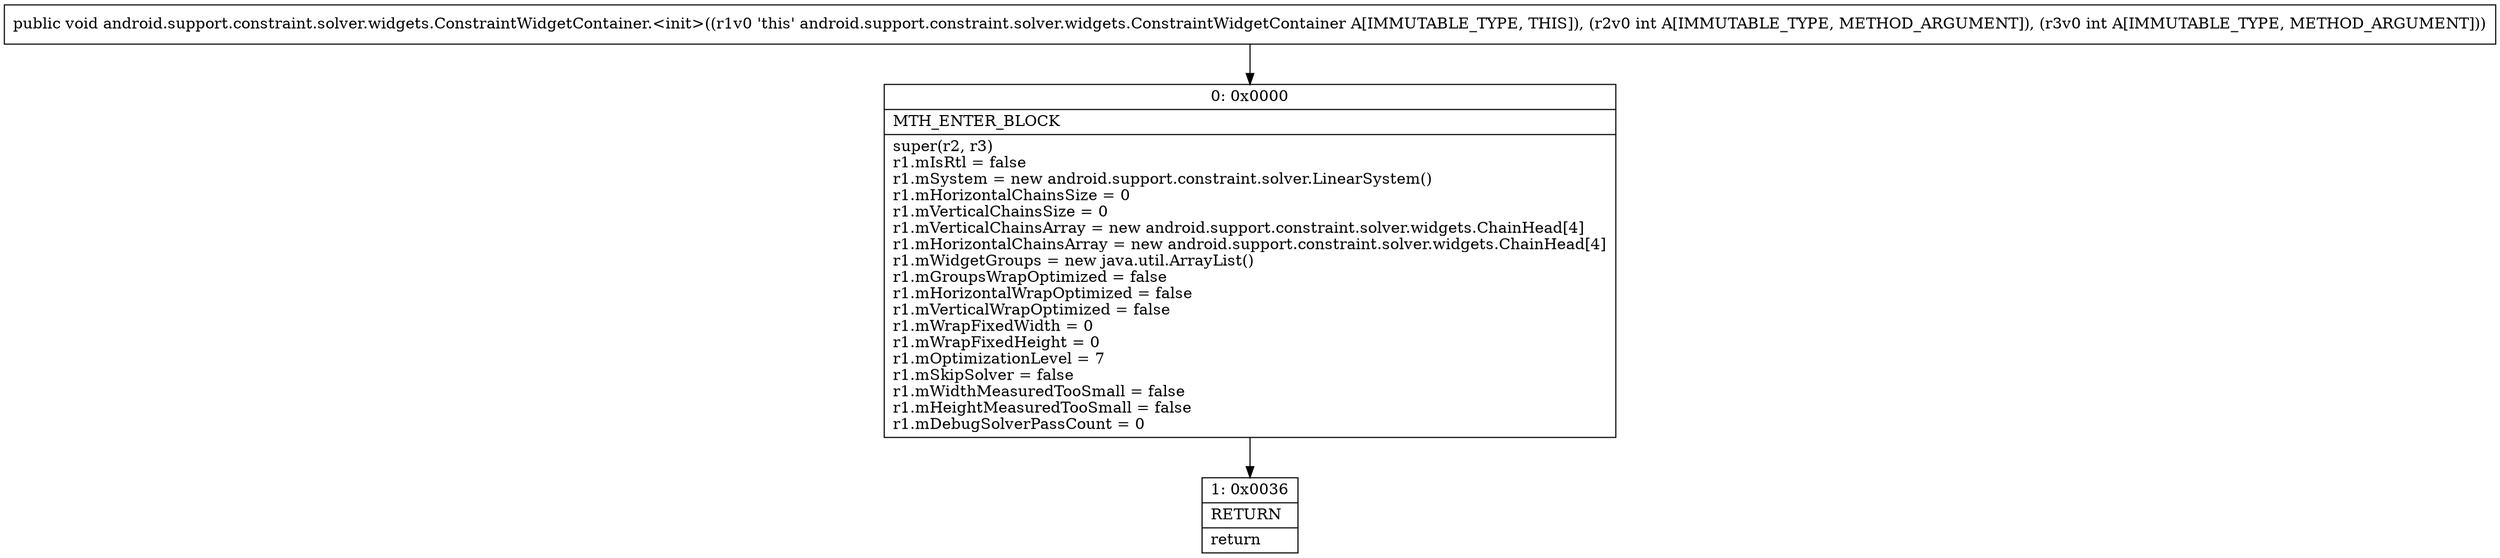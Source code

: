 digraph "CFG forandroid.support.constraint.solver.widgets.ConstraintWidgetContainer.\<init\>(II)V" {
Node_0 [shape=record,label="{0\:\ 0x0000|MTH_ENTER_BLOCK\l|super(r2, r3)\lr1.mIsRtl = false\lr1.mSystem = new android.support.constraint.solver.LinearSystem()\lr1.mHorizontalChainsSize = 0\lr1.mVerticalChainsSize = 0\lr1.mVerticalChainsArray = new android.support.constraint.solver.widgets.ChainHead[4]\lr1.mHorizontalChainsArray = new android.support.constraint.solver.widgets.ChainHead[4]\lr1.mWidgetGroups = new java.util.ArrayList()\lr1.mGroupsWrapOptimized = false\lr1.mHorizontalWrapOptimized = false\lr1.mVerticalWrapOptimized = false\lr1.mWrapFixedWidth = 0\lr1.mWrapFixedHeight = 0\lr1.mOptimizationLevel = 7\lr1.mSkipSolver = false\lr1.mWidthMeasuredTooSmall = false\lr1.mHeightMeasuredTooSmall = false\lr1.mDebugSolverPassCount = 0\l}"];
Node_1 [shape=record,label="{1\:\ 0x0036|RETURN\l|return\l}"];
MethodNode[shape=record,label="{public void android.support.constraint.solver.widgets.ConstraintWidgetContainer.\<init\>((r1v0 'this' android.support.constraint.solver.widgets.ConstraintWidgetContainer A[IMMUTABLE_TYPE, THIS]), (r2v0 int A[IMMUTABLE_TYPE, METHOD_ARGUMENT]), (r3v0 int A[IMMUTABLE_TYPE, METHOD_ARGUMENT])) }"];
MethodNode -> Node_0;
Node_0 -> Node_1;
}

